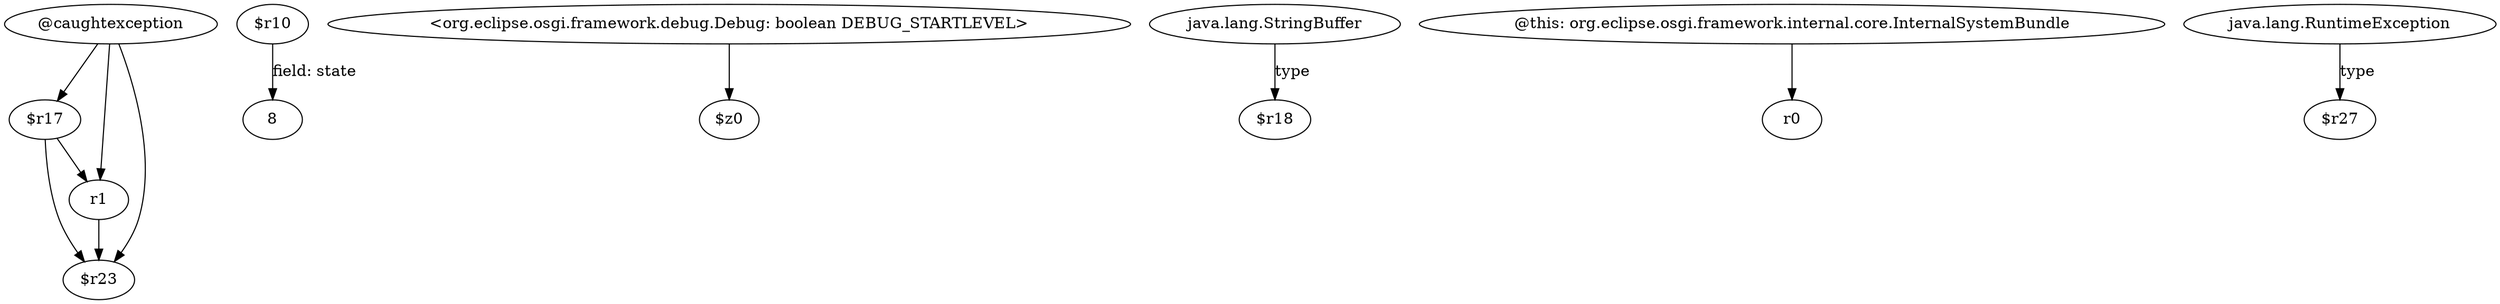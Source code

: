 digraph g {
0[label="$r17"]
1[label="r1"]
0->1[label=""]
2[label="$r23"]
1->2[label=""]
0->2[label=""]
3[label="@caughtexception"]
3->1[label=""]
4[label="$r10"]
5[label="8"]
4->5[label="field: state"]
6[label="<org.eclipse.osgi.framework.debug.Debug: boolean DEBUG_STARTLEVEL>"]
7[label="$z0"]
6->7[label=""]
8[label="java.lang.StringBuffer"]
9[label="$r18"]
8->9[label="type"]
3->0[label=""]
3->2[label=""]
10[label="@this: org.eclipse.osgi.framework.internal.core.InternalSystemBundle"]
11[label="r0"]
10->11[label=""]
12[label="java.lang.RuntimeException"]
13[label="$r27"]
12->13[label="type"]
}